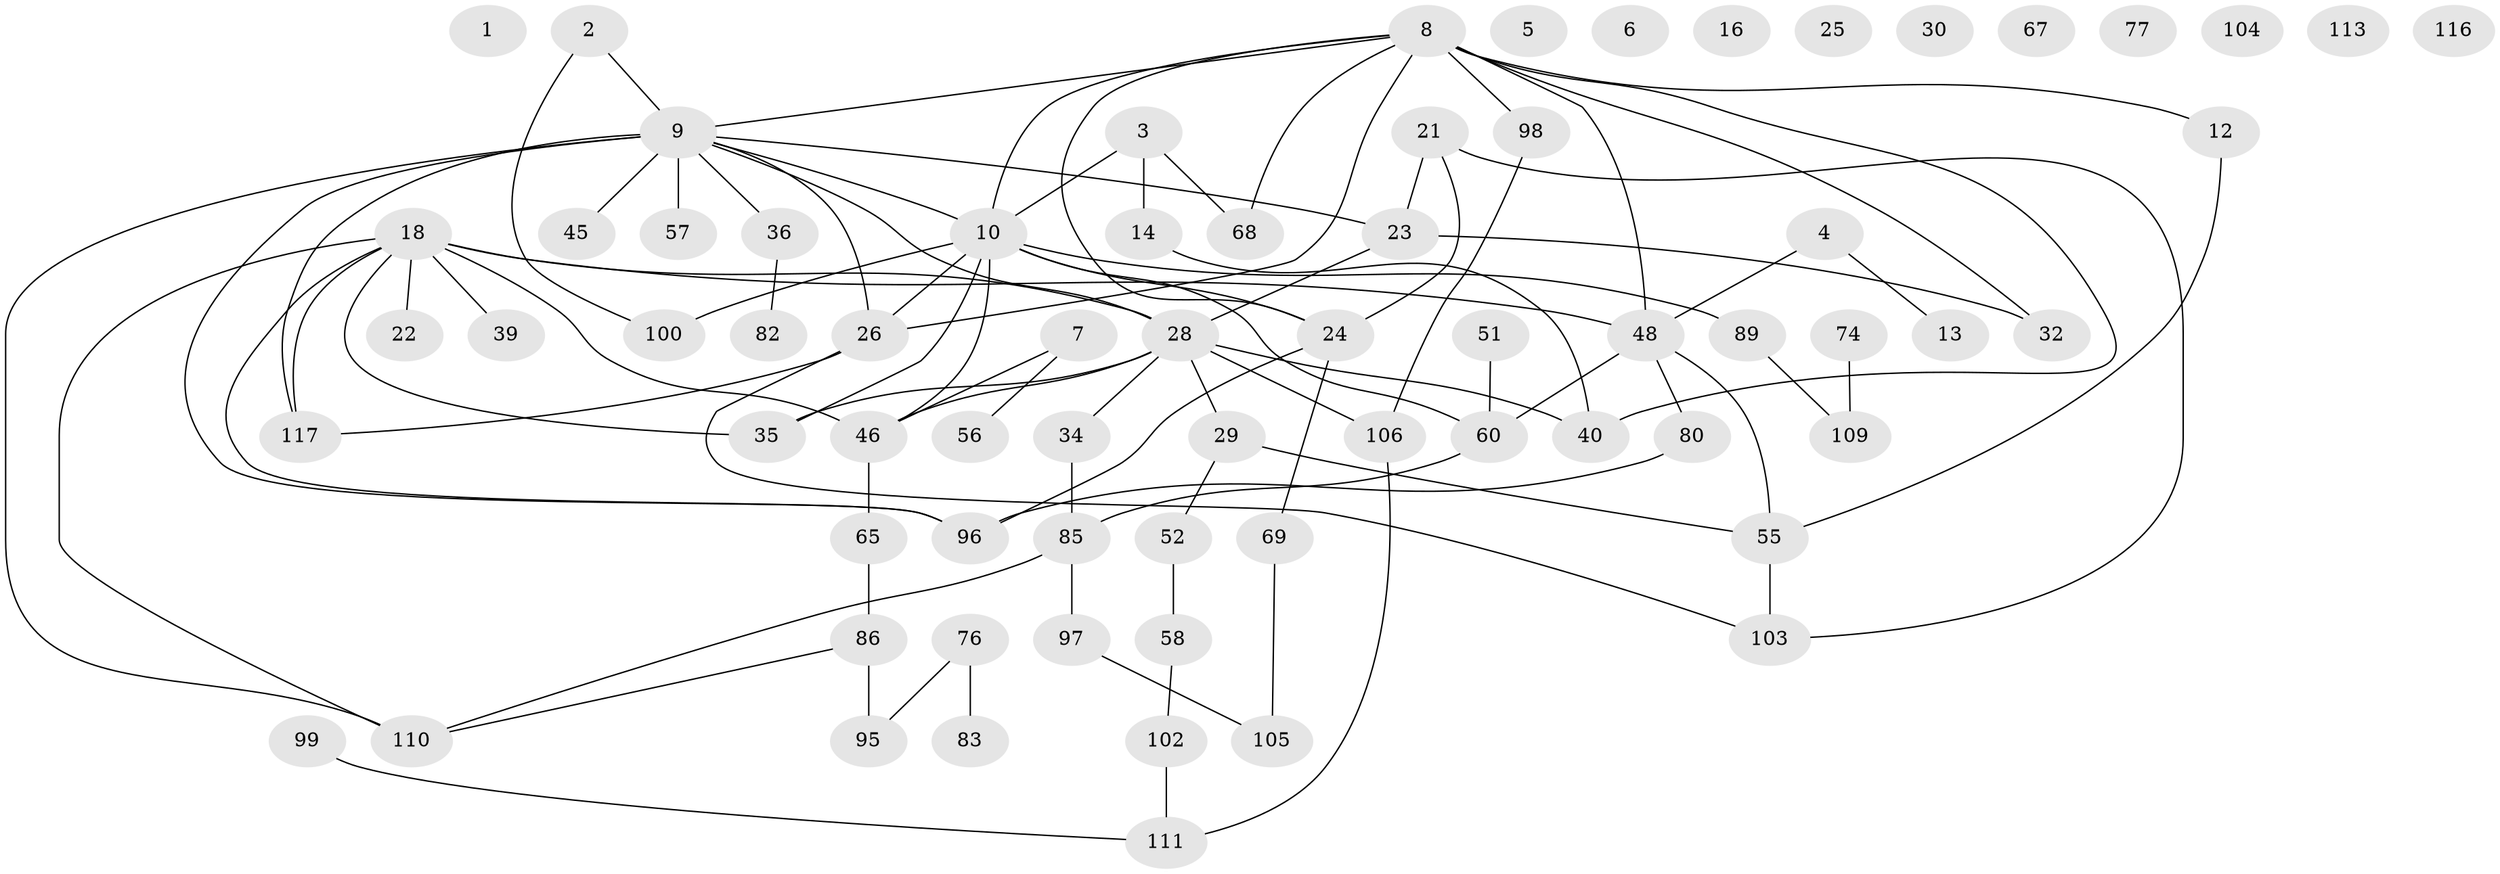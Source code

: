 // original degree distribution, {0: 0.06837606837606838, 2: 0.29914529914529914, 1: 0.2222222222222222, 5: 0.07692307692307693, 3: 0.17094017094017094, 4: 0.1452991452991453, 6: 0.008547008547008548, 7: 0.008547008547008548}
// Generated by graph-tools (version 1.1) at 2025/16/03/04/25 18:16:31]
// undirected, 70 vertices, 91 edges
graph export_dot {
graph [start="1"]
  node [color=gray90,style=filled];
  1;
  2 [super="+50+59"];
  3 [super="+15"];
  4 [super="+81"];
  5 [super="+11"];
  6;
  7 [super="+64"];
  8 [super="+49+63+78+87+90"];
  9 [super="+19+42+53"];
  10 [super="+17+37+112"];
  12 [super="+92+101"];
  13 [super="+27"];
  14 [super="+44"];
  16;
  18 [super="+20+54+61+114"];
  21 [super="+84"];
  22 [super="+88"];
  23 [super="+43"];
  24 [super="+75+93+108"];
  25 [super="+72"];
  26 [super="+66"];
  28 [super="+47+71+91"];
  29 [super="+31+73"];
  30 [super="+33"];
  32 [super="+38"];
  34 [super="+62"];
  35 [super="+115"];
  36 [super="+41"];
  39;
  40 [super="+79"];
  45;
  46 [super="+94"];
  48 [super="+70+107"];
  51;
  52;
  55;
  56;
  57;
  58;
  60;
  65;
  67;
  68;
  69;
  74;
  76;
  77;
  80;
  82;
  83;
  85;
  86;
  89;
  95;
  96;
  97;
  98;
  99;
  100;
  102;
  103;
  104;
  105;
  106;
  109;
  110;
  111;
  113;
  116;
  117;
  2 -- 100;
  2 -- 9;
  3 -- 68;
  3 -- 14;
  3 -- 10;
  4 -- 13;
  4 -- 48;
  7 -- 56;
  7 -- 46;
  8 -- 98;
  8 -- 24;
  8 -- 68;
  8 -- 10;
  8 -- 26;
  8 -- 9;
  8 -- 12;
  8 -- 32;
  8 -- 40;
  8 -- 48;
  9 -- 117;
  9 -- 28;
  9 -- 110 [weight=2];
  9 -- 57;
  9 -- 36;
  9 -- 96;
  9 -- 23;
  9 -- 26;
  9 -- 45;
  9 -- 10;
  10 -- 100;
  10 -- 89;
  10 -- 60;
  10 -- 46;
  10 -- 24;
  10 -- 26;
  10 -- 35;
  12 -- 55;
  14 -- 40;
  18 -- 39;
  18 -- 46;
  18 -- 96;
  18 -- 35;
  18 -- 117;
  18 -- 110;
  18 -- 22;
  18 -- 48;
  18 -- 28 [weight=2];
  21 -- 103;
  21 -- 23;
  21 -- 24;
  23 -- 28;
  23 -- 32;
  24 -- 96;
  24 -- 69;
  26 -- 117;
  26 -- 103;
  28 -- 106;
  28 -- 35;
  28 -- 29;
  28 -- 34;
  28 -- 40;
  28 -- 46;
  29 -- 52;
  29 -- 55;
  34 -- 85;
  36 -- 82;
  46 -- 65;
  48 -- 55;
  48 -- 60;
  48 -- 80;
  51 -- 60;
  52 -- 58;
  55 -- 103;
  58 -- 102;
  60 -- 85;
  65 -- 86;
  69 -- 105;
  74 -- 109;
  76 -- 83;
  76 -- 95;
  80 -- 96;
  85 -- 97;
  85 -- 110;
  86 -- 95;
  86 -- 110;
  89 -- 109;
  97 -- 105;
  98 -- 106;
  99 -- 111;
  102 -- 111;
  106 -- 111;
}
